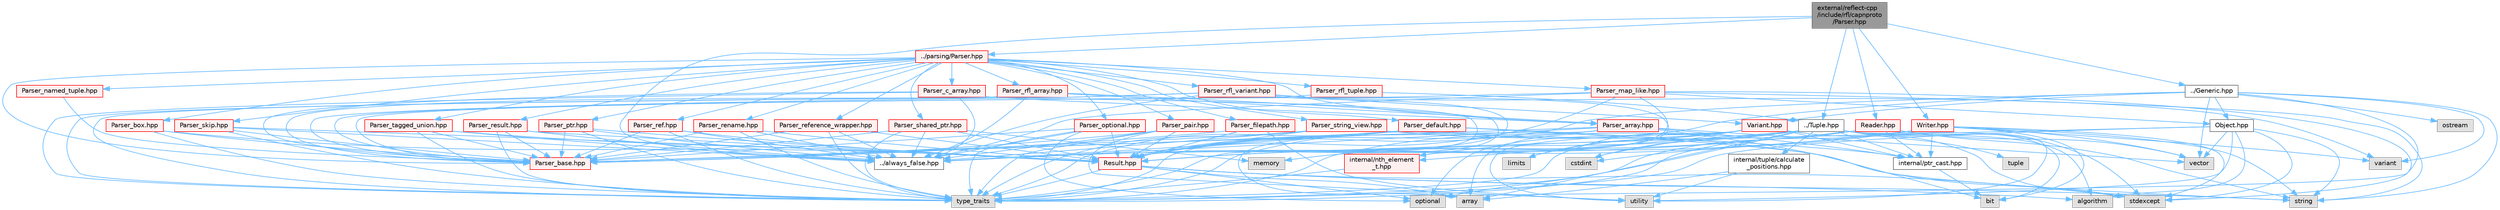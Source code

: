 digraph "external/reflect-cpp/include/rfl/capnproto/Parser.hpp"
{
 // LATEX_PDF_SIZE
  bgcolor="transparent";
  edge [fontname=Helvetica,fontsize=10,labelfontname=Helvetica,labelfontsize=10];
  node [fontname=Helvetica,fontsize=10,shape=box,height=0.2,width=0.4];
  Node1 [id="Node000001",label="external/reflect-cpp\l/include/rfl/capnproto\l/Parser.hpp",height=0.2,width=0.4,color="gray40", fillcolor="grey60", style="filled", fontcolor="black",tooltip=" "];
  Node1 -> Node2 [id="edge1_Node000001_Node000002",color="steelblue1",style="solid",tooltip=" "];
  Node2 [id="Node000002",label="../Generic.hpp",height=0.2,width=0.4,color="grey40", fillcolor="white", style="filled",URL="$_generic_8hpp.html",tooltip=" "];
  Node2 -> Node3 [id="edge2_Node000002_Node000003",color="steelblue1",style="solid",tooltip=" "];
  Node3 [id="Node000003",label="optional",height=0.2,width=0.4,color="grey60", fillcolor="#E0E0E0", style="filled",tooltip=" "];
  Node2 -> Node4 [id="edge3_Node000002_Node000004",color="steelblue1",style="solid",tooltip=" "];
  Node4 [id="Node000004",label="ostream",height=0.2,width=0.4,color="grey60", fillcolor="#E0E0E0", style="filled",tooltip=" "];
  Node2 -> Node5 [id="edge4_Node000002_Node000005",color="steelblue1",style="solid",tooltip=" "];
  Node5 [id="Node000005",label="string",height=0.2,width=0.4,color="grey60", fillcolor="#E0E0E0", style="filled",tooltip=" "];
  Node2 -> Node6 [id="edge5_Node000002_Node000006",color="steelblue1",style="solid",tooltip=" "];
  Node6 [id="Node000006",label="type_traits",height=0.2,width=0.4,color="grey60", fillcolor="#E0E0E0", style="filled",tooltip=" "];
  Node2 -> Node7 [id="edge6_Node000002_Node000007",color="steelblue1",style="solid",tooltip=" "];
  Node7 [id="Node000007",label="variant",height=0.2,width=0.4,color="grey60", fillcolor="#E0E0E0", style="filled",tooltip=" "];
  Node2 -> Node8 [id="edge7_Node000002_Node000008",color="steelblue1",style="solid",tooltip=" "];
  Node8 [id="Node000008",label="vector",height=0.2,width=0.4,color="grey60", fillcolor="#E0E0E0", style="filled",tooltip=" "];
  Node2 -> Node9 [id="edge8_Node000002_Node000009",color="steelblue1",style="solid",tooltip=" "];
  Node9 [id="Node000009",label="Object.hpp",height=0.2,width=0.4,color="grey40", fillcolor="white", style="filled",URL="$_object_8hpp.html",tooltip=" "];
  Node9 -> Node10 [id="edge9_Node000009_Node000010",color="steelblue1",style="solid",tooltip=" "];
  Node10 [id="Node000010",label="algorithm",height=0.2,width=0.4,color="grey60", fillcolor="#E0E0E0", style="filled",tooltip=" "];
  Node9 -> Node11 [id="edge10_Node000009_Node000011",color="steelblue1",style="solid",tooltip=" "];
  Node11 [id="Node000011",label="stdexcept",height=0.2,width=0.4,color="grey60", fillcolor="#E0E0E0", style="filled",tooltip=" "];
  Node9 -> Node5 [id="edge11_Node000009_Node000005",color="steelblue1",style="solid",tooltip=" "];
  Node9 -> Node6 [id="edge12_Node000009_Node000006",color="steelblue1",style="solid",tooltip=" "];
  Node9 -> Node12 [id="edge13_Node000009_Node000012",color="steelblue1",style="solid",tooltip=" "];
  Node12 [id="Node000012",label="utility",height=0.2,width=0.4,color="grey60", fillcolor="#E0E0E0", style="filled",tooltip=" "];
  Node9 -> Node8 [id="edge14_Node000009_Node000008",color="steelblue1",style="solid",tooltip=" "];
  Node9 -> Node13 [id="edge15_Node000009_Node000013",color="steelblue1",style="solid",tooltip=" "];
  Node13 [id="Node000013",label="Result.hpp",height=0.2,width=0.4,color="red", fillcolor="#FFF0F0", style="filled",URL="$_result_8hpp.html",tooltip=" "];
  Node13 -> Node10 [id="edge16_Node000013_Node000010",color="steelblue1",style="solid",tooltip=" "];
  Node13 -> Node14 [id="edge17_Node000013_Node000014",color="steelblue1",style="solid",tooltip=" "];
  Node14 [id="Node000014",label="array",height=0.2,width=0.4,color="grey60", fillcolor="#E0E0E0", style="filled",tooltip=" "];
  Node13 -> Node3 [id="edge18_Node000013_Node000003",color="steelblue1",style="solid",tooltip=" "];
  Node13 -> Node11 [id="edge19_Node000013_Node000011",color="steelblue1",style="solid",tooltip=" "];
  Node13 -> Node5 [id="edge20_Node000013_Node000005",color="steelblue1",style="solid",tooltip=" "];
  Node13 -> Node6 [id="edge21_Node000013_Node000006",color="steelblue1",style="solid",tooltip=" "];
  Node2 -> Node13 [id="edge22_Node000002_Node000013",color="steelblue1",style="solid",tooltip=" "];
  Node2 -> Node18 [id="edge23_Node000002_Node000018",color="steelblue1",style="solid",tooltip=" "];
  Node18 [id="Node000018",label="Variant.hpp",height=0.2,width=0.4,color="red", fillcolor="#FFF0F0", style="filled",URL="$_variant_8hpp.html",tooltip=" "];
  Node18 -> Node14 [id="edge24_Node000018_Node000014",color="steelblue1",style="solid",tooltip=" "];
  Node18 -> Node19 [id="edge25_Node000018_Node000019",color="steelblue1",style="solid",tooltip=" "];
  Node19 [id="Node000019",label="cstdint",height=0.2,width=0.4,color="grey60", fillcolor="#E0E0E0", style="filled",tooltip=" "];
  Node18 -> Node20 [id="edge26_Node000018_Node000020",color="steelblue1",style="solid",tooltip=" "];
  Node20 [id="Node000020",label="limits",height=0.2,width=0.4,color="grey60", fillcolor="#E0E0E0", style="filled",tooltip=" "];
  Node18 -> Node3 [id="edge27_Node000018_Node000003",color="steelblue1",style="solid",tooltip=" "];
  Node18 -> Node11 [id="edge28_Node000018_Node000011",color="steelblue1",style="solid",tooltip=" "];
  Node18 -> Node6 [id="edge29_Node000018_Node000006",color="steelblue1",style="solid",tooltip=" "];
  Node18 -> Node12 [id="edge30_Node000018_Node000012",color="steelblue1",style="solid",tooltip=" "];
  Node18 -> Node22 [id="edge31_Node000018_Node000022",color="steelblue1",style="solid",tooltip=" "];
  Node22 [id="Node000022",label="internal/nth_element\l_t.hpp",height=0.2,width=0.4,color="red", fillcolor="#FFF0F0", style="filled",URL="$nth__element__t_8hpp.html",tooltip=" "];
  Node22 -> Node6 [id="edge32_Node000022_Node000006",color="steelblue1",style="solid",tooltip=" "];
  Node18 -> Node28 [id="edge33_Node000018_Node000028",color="steelblue1",style="solid",tooltip=" "];
  Node28 [id="Node000028",label="internal/ptr_cast.hpp",height=0.2,width=0.4,color="grey40", fillcolor="white", style="filled",URL="$ptr__cast_8hpp.html",tooltip=" "];
  Node28 -> Node29 [id="edge34_Node000028_Node000029",color="steelblue1",style="solid",tooltip=" "];
  Node29 [id="Node000029",label="bit",height=0.2,width=0.4,color="grey60", fillcolor="#E0E0E0", style="filled",tooltip=" "];
  Node1 -> Node30 [id="edge35_Node000001_Node000030",color="steelblue1",style="solid",tooltip=" "];
  Node30 [id="Node000030",label="../Tuple.hpp",height=0.2,width=0.4,color="grey40", fillcolor="white", style="filled",URL="$_tuple_8hpp.html",tooltip=" "];
  Node30 -> Node10 [id="edge36_Node000030_Node000010",color="steelblue1",style="solid",tooltip=" "];
  Node30 -> Node14 [id="edge37_Node000030_Node000014",color="steelblue1",style="solid",tooltip=" "];
  Node30 -> Node29 [id="edge38_Node000030_Node000029",color="steelblue1",style="solid",tooltip=" "];
  Node30 -> Node19 [id="edge39_Node000030_Node000019",color="steelblue1",style="solid",tooltip=" "];
  Node30 -> Node20 [id="edge40_Node000030_Node000020",color="steelblue1",style="solid",tooltip=" "];
  Node30 -> Node31 [id="edge41_Node000030_Node000031",color="steelblue1",style="solid",tooltip=" "];
  Node31 [id="Node000031",label="memory",height=0.2,width=0.4,color="grey60", fillcolor="#E0E0E0", style="filled",tooltip=" "];
  Node30 -> Node3 [id="edge42_Node000030_Node000003",color="steelblue1",style="solid",tooltip=" "];
  Node30 -> Node11 [id="edge43_Node000030_Node000011",color="steelblue1",style="solid",tooltip=" "];
  Node30 -> Node24 [id="edge44_Node000030_Node000024",color="steelblue1",style="solid",tooltip=" "];
  Node24 [id="Node000024",label="tuple",height=0.2,width=0.4,color="grey60", fillcolor="#E0E0E0", style="filled",tooltip=" "];
  Node30 -> Node6 [id="edge45_Node000030_Node000006",color="steelblue1",style="solid",tooltip=" "];
  Node30 -> Node12 [id="edge46_Node000030_Node000012",color="steelblue1",style="solid",tooltip=" "];
  Node30 -> Node22 [id="edge47_Node000030_Node000022",color="steelblue1",style="solid",tooltip=" "];
  Node30 -> Node28 [id="edge48_Node000030_Node000028",color="steelblue1",style="solid",tooltip=" "];
  Node30 -> Node32 [id="edge49_Node000030_Node000032",color="steelblue1",style="solid",tooltip=" "];
  Node32 [id="Node000032",label="internal/tuple/calculate\l_positions.hpp",height=0.2,width=0.4,color="grey40", fillcolor="white", style="filled",URL="$calculate__positions_8hpp.html",tooltip=" "];
  Node32 -> Node14 [id="edge50_Node000032_Node000014",color="steelblue1",style="solid",tooltip=" "];
  Node32 -> Node12 [id="edge51_Node000032_Node000012",color="steelblue1",style="solid",tooltip=" "];
  Node1 -> Node33 [id="edge52_Node000001_Node000033",color="steelblue1",style="solid",tooltip=" "];
  Node33 [id="Node000033",label="../always_false.hpp",height=0.2,width=0.4,color="grey40", fillcolor="white", style="filled",URL="$always__false_8hpp.html",tooltip=" "];
  Node1 -> Node34 [id="edge53_Node000001_Node000034",color="steelblue1",style="solid",tooltip=" "];
  Node34 [id="Node000034",label="../parsing/Parser.hpp",height=0.2,width=0.4,color="red", fillcolor="#FFF0F0", style="filled",URL="$parsing_2_parser_8hpp.html",tooltip=" "];
  Node34 -> Node35 [id="edge54_Node000034_Node000035",color="steelblue1",style="solid",tooltip=" "];
  Node35 [id="Node000035",label="Parser_array.hpp",height=0.2,width=0.4,color="red", fillcolor="#FFF0F0", style="filled",URL="$_parser__array_8hpp.html",tooltip=" "];
  Node35 -> Node14 [id="edge55_Node000035_Node000014",color="steelblue1",style="solid",tooltip=" "];
  Node35 -> Node29 [id="edge56_Node000035_Node000029",color="steelblue1",style="solid",tooltip=" "];
  Node35 -> Node6 [id="edge57_Node000035_Node000006",color="steelblue1",style="solid",tooltip=" "];
  Node35 -> Node8 [id="edge58_Node000035_Node000008",color="steelblue1",style="solid",tooltip=" "];
  Node35 -> Node13 [id="edge59_Node000035_Node000013",color="steelblue1",style="solid",tooltip=" "];
  Node35 -> Node33 [id="edge60_Node000035_Node000033",color="steelblue1",style="solid",tooltip=" "];
  Node35 -> Node28 [id="edge61_Node000035_Node000028",color="steelblue1",style="solid",tooltip=" "];
  Node35 -> Node44 [id="edge62_Node000035_Node000044",color="steelblue1",style="solid",tooltip=" "];
  Node44 [id="Node000044",label="Parser_base.hpp",height=0.2,width=0.4,color="red", fillcolor="#FFF0F0", style="filled",URL="$_parser__base_8hpp.html",tooltip=" "];
  Node34 -> Node44 [id="edge63_Node000034_Node000044",color="steelblue1",style="solid",tooltip=" "];
  Node34 -> Node64 [id="edge64_Node000034_Node000064",color="steelblue1",style="solid",tooltip=" "];
  Node64 [id="Node000064",label="Parser_box.hpp",height=0.2,width=0.4,color="red", fillcolor="#FFF0F0", style="filled",URL="$_parser__box_8hpp.html",tooltip=" "];
  Node64 -> Node6 [id="edge65_Node000064_Node000006",color="steelblue1",style="solid",tooltip=" "];
  Node64 -> Node13 [id="edge66_Node000064_Node000013",color="steelblue1",style="solid",tooltip=" "];
  Node64 -> Node44 [id="edge67_Node000064_Node000044",color="steelblue1",style="solid",tooltip=" "];
  Node34 -> Node66 [id="edge68_Node000034_Node000066",color="steelblue1",style="solid",tooltip=" "];
  Node66 [id="Node000066",label="Parser_c_array.hpp",height=0.2,width=0.4,color="red", fillcolor="#FFF0F0", style="filled",URL="$_parser__c__array_8hpp.html",tooltip=" "];
  Node66 -> Node6 [id="edge69_Node000066_Node000006",color="steelblue1",style="solid",tooltip=" "];
  Node66 -> Node13 [id="edge70_Node000066_Node000013",color="steelblue1",style="solid",tooltip=" "];
  Node66 -> Node33 [id="edge71_Node000066_Node000033",color="steelblue1",style="solid",tooltip=" "];
  Node66 -> Node35 [id="edge72_Node000066_Node000035",color="steelblue1",style="solid",tooltip=" "];
  Node66 -> Node44 [id="edge73_Node000066_Node000044",color="steelblue1",style="solid",tooltip=" "];
  Node34 -> Node67 [id="edge74_Node000034_Node000067",color="steelblue1",style="solid",tooltip=" "];
  Node67 [id="Node000067",label="Parser_default.hpp",height=0.2,width=0.4,color="red", fillcolor="#FFF0F0", style="filled",URL="$_parser__default_8hpp.html",tooltip=" "];
  Node67 -> Node11 [id="edge75_Node000067_Node000011",color="steelblue1",style="solid",tooltip=" "];
  Node67 -> Node6 [id="edge76_Node000067_Node000006",color="steelblue1",style="solid",tooltip=" "];
  Node67 -> Node13 [id="edge77_Node000067_Node000013",color="steelblue1",style="solid",tooltip=" "];
  Node67 -> Node33 [id="edge78_Node000067_Node000033",color="steelblue1",style="solid",tooltip=" "];
  Node67 -> Node28 [id="edge79_Node000067_Node000028",color="steelblue1",style="solid",tooltip=" "];
  Node67 -> Node44 [id="edge80_Node000067_Node000044",color="steelblue1",style="solid",tooltip=" "];
  Node34 -> Node170 [id="edge81_Node000034_Node000170",color="steelblue1",style="solid",tooltip=" "];
  Node170 [id="Node000170",label="Parser_filepath.hpp",height=0.2,width=0.4,color="red", fillcolor="#FFF0F0", style="filled",URL="$_parser__filepath_8hpp.html",tooltip=" "];
  Node170 -> Node12 [id="edge82_Node000170_Node000012",color="steelblue1",style="solid",tooltip=" "];
  Node170 -> Node13 [id="edge83_Node000170_Node000013",color="steelblue1",style="solid",tooltip=" "];
  Node170 -> Node44 [id="edge84_Node000170_Node000044",color="steelblue1",style="solid",tooltip=" "];
  Node34 -> Node172 [id="edge85_Node000034_Node000172",color="steelblue1",style="solid",tooltip=" "];
  Node172 [id="Node000172",label="Parser_map_like.hpp",height=0.2,width=0.4,color="red", fillcolor="#FFF0F0", style="filled",URL="$_parser__map__like_8hpp.html",tooltip=" "];
  Node172 -> Node11 [id="edge86_Node000172_Node000011",color="steelblue1",style="solid",tooltip=" "];
  Node172 -> Node5 [id="edge87_Node000172_Node000005",color="steelblue1",style="solid",tooltip=" "];
  Node172 -> Node6 [id="edge88_Node000172_Node000006",color="steelblue1",style="solid",tooltip=" "];
  Node172 -> Node9 [id="edge89_Node000172_Node000009",color="steelblue1",style="solid",tooltip=" "];
  Node172 -> Node13 [id="edge90_Node000172_Node000013",color="steelblue1",style="solid",tooltip=" "];
  Node172 -> Node33 [id="edge91_Node000172_Node000033",color="steelblue1",style="solid",tooltip=" "];
  Node172 -> Node44 [id="edge92_Node000172_Node000044",color="steelblue1",style="solid",tooltip=" "];
  Node34 -> Node178 [id="edge93_Node000034_Node000178",color="steelblue1",style="solid",tooltip=" "];
  Node178 [id="Node000178",label="Parser_named_tuple.hpp",height=0.2,width=0.4,color="red", fillcolor="#FFF0F0", style="filled",URL="$_parser__named__tuple_8hpp.html",tooltip=" "];
  Node178 -> Node44 [id="edge94_Node000178_Node000044",color="steelblue1",style="solid",tooltip=" "];
  Node34 -> Node198 [id="edge95_Node000034_Node000198",color="steelblue1",style="solid",tooltip=" "];
  Node198 [id="Node000198",label="Parser_optional.hpp",height=0.2,width=0.4,color="red", fillcolor="#FFF0F0", style="filled",URL="$_parser__optional_8hpp.html",tooltip=" "];
  Node198 -> Node3 [id="edge96_Node000198_Node000003",color="steelblue1",style="solid",tooltip=" "];
  Node198 -> Node6 [id="edge97_Node000198_Node000006",color="steelblue1",style="solid",tooltip=" "];
  Node198 -> Node13 [id="edge98_Node000198_Node000013",color="steelblue1",style="solid",tooltip=" "];
  Node198 -> Node33 [id="edge99_Node000198_Node000033",color="steelblue1",style="solid",tooltip=" "];
  Node198 -> Node44 [id="edge100_Node000198_Node000044",color="steelblue1",style="solid",tooltip=" "];
  Node34 -> Node200 [id="edge101_Node000034_Node000200",color="steelblue1",style="solid",tooltip=" "];
  Node200 [id="Node000200",label="Parser_pair.hpp",height=0.2,width=0.4,color="red", fillcolor="#FFF0F0", style="filled",URL="$_parser__pair_8hpp.html",tooltip=" "];
  Node200 -> Node6 [id="edge102_Node000200_Node000006",color="steelblue1",style="solid",tooltip=" "];
  Node200 -> Node12 [id="edge103_Node000200_Node000012",color="steelblue1",style="solid",tooltip=" "];
  Node200 -> Node13 [id="edge104_Node000200_Node000013",color="steelblue1",style="solid",tooltip=" "];
  Node200 -> Node33 [id="edge105_Node000200_Node000033",color="steelblue1",style="solid",tooltip=" "];
  Node200 -> Node44 [id="edge106_Node000200_Node000044",color="steelblue1",style="solid",tooltip=" "];
  Node34 -> Node201 [id="edge107_Node000034_Node000201",color="steelblue1",style="solid",tooltip=" "];
  Node201 [id="Node000201",label="Parser_ptr.hpp",height=0.2,width=0.4,color="red", fillcolor="#FFF0F0", style="filled",URL="$_parser__ptr_8hpp.html",tooltip=" "];
  Node201 -> Node6 [id="edge108_Node000201_Node000006",color="steelblue1",style="solid",tooltip=" "];
  Node201 -> Node13 [id="edge109_Node000201_Node000013",color="steelblue1",style="solid",tooltip=" "];
  Node201 -> Node33 [id="edge110_Node000201_Node000033",color="steelblue1",style="solid",tooltip=" "];
  Node201 -> Node44 [id="edge111_Node000201_Node000044",color="steelblue1",style="solid",tooltip=" "];
  Node34 -> Node202 [id="edge112_Node000034_Node000202",color="steelblue1",style="solid",tooltip=" "];
  Node202 [id="Node000202",label="Parser_ref.hpp",height=0.2,width=0.4,color="red", fillcolor="#FFF0F0", style="filled",URL="$_parser__ref_8hpp.html",tooltip=" "];
  Node202 -> Node6 [id="edge113_Node000202_Node000006",color="steelblue1",style="solid",tooltip=" "];
  Node202 -> Node13 [id="edge114_Node000202_Node000013",color="steelblue1",style="solid",tooltip=" "];
  Node202 -> Node33 [id="edge115_Node000202_Node000033",color="steelblue1",style="solid",tooltip=" "];
  Node202 -> Node44 [id="edge116_Node000202_Node000044",color="steelblue1",style="solid",tooltip=" "];
  Node34 -> Node203 [id="edge117_Node000034_Node000203",color="steelblue1",style="solid",tooltip=" "];
  Node203 [id="Node000203",label="Parser_reference_wrapper.hpp",height=0.2,width=0.4,color="red", fillcolor="#FFF0F0", style="filled",URL="$_parser__reference__wrapper_8hpp.html",tooltip=" "];
  Node203 -> Node6 [id="edge118_Node000203_Node000006",color="steelblue1",style="solid",tooltip=" "];
  Node203 -> Node13 [id="edge119_Node000203_Node000013",color="steelblue1",style="solid",tooltip=" "];
  Node203 -> Node33 [id="edge120_Node000203_Node000033",color="steelblue1",style="solid",tooltip=" "];
  Node203 -> Node44 [id="edge121_Node000203_Node000044",color="steelblue1",style="solid",tooltip=" "];
  Node34 -> Node204 [id="edge122_Node000034_Node000204",color="steelblue1",style="solid",tooltip=" "];
  Node204 [id="Node000204",label="Parser_rename.hpp",height=0.2,width=0.4,color="red", fillcolor="#FFF0F0", style="filled",URL="$_parser__rename_8hpp.html",tooltip=" "];
  Node204 -> Node6 [id="edge123_Node000204_Node000006",color="steelblue1",style="solid",tooltip=" "];
  Node204 -> Node13 [id="edge124_Node000204_Node000013",color="steelblue1",style="solid",tooltip=" "];
  Node204 -> Node33 [id="edge125_Node000204_Node000033",color="steelblue1",style="solid",tooltip=" "];
  Node204 -> Node44 [id="edge126_Node000204_Node000044",color="steelblue1",style="solid",tooltip=" "];
  Node34 -> Node205 [id="edge127_Node000034_Node000205",color="steelblue1",style="solid",tooltip=" "];
  Node205 [id="Node000205",label="Parser_result.hpp",height=0.2,width=0.4,color="red", fillcolor="#FFF0F0", style="filled",URL="$_parser__result_8hpp.html",tooltip=" "];
  Node205 -> Node6 [id="edge128_Node000205_Node000006",color="steelblue1",style="solid",tooltip=" "];
  Node205 -> Node13 [id="edge129_Node000205_Node000013",color="steelblue1",style="solid",tooltip=" "];
  Node205 -> Node33 [id="edge130_Node000205_Node000033",color="steelblue1",style="solid",tooltip=" "];
  Node205 -> Node44 [id="edge131_Node000205_Node000044",color="steelblue1",style="solid",tooltip=" "];
  Node34 -> Node206 [id="edge132_Node000034_Node000206",color="steelblue1",style="solid",tooltip=" "];
  Node206 [id="Node000206",label="Parser_rfl_array.hpp",height=0.2,width=0.4,color="red", fillcolor="#FFF0F0", style="filled",URL="$_parser__rfl__array_8hpp.html",tooltip=" "];
  Node206 -> Node6 [id="edge133_Node000206_Node000006",color="steelblue1",style="solid",tooltip=" "];
  Node206 -> Node13 [id="edge134_Node000206_Node000013",color="steelblue1",style="solid",tooltip=" "];
  Node206 -> Node33 [id="edge135_Node000206_Node000033",color="steelblue1",style="solid",tooltip=" "];
  Node206 -> Node35 [id="edge136_Node000206_Node000035",color="steelblue1",style="solid",tooltip=" "];
  Node206 -> Node44 [id="edge137_Node000206_Node000044",color="steelblue1",style="solid",tooltip=" "];
  Node34 -> Node207 [id="edge138_Node000034_Node000207",color="steelblue1",style="solid",tooltip=" "];
  Node207 [id="Node000207",label="Parser_rfl_tuple.hpp",height=0.2,width=0.4,color="red", fillcolor="#FFF0F0", style="filled",URL="$_parser__rfl__tuple_8hpp.html",tooltip=" "];
  Node207 -> Node30 [id="edge139_Node000207_Node000030",color="steelblue1",style="solid",tooltip=" "];
  Node207 -> Node44 [id="edge140_Node000207_Node000044",color="steelblue1",style="solid",tooltip=" "];
  Node34 -> Node213 [id="edge141_Node000034_Node000213",color="steelblue1",style="solid",tooltip=" "];
  Node213 [id="Node000213",label="Parser_rfl_variant.hpp",height=0.2,width=0.4,color="red", fillcolor="#FFF0F0", style="filled",URL="$_parser__rfl__variant_8hpp.html",tooltip=" "];
  Node213 -> Node6 [id="edge142_Node000213_Node000006",color="steelblue1",style="solid",tooltip=" "];
  Node213 -> Node7 [id="edge143_Node000213_Node000007",color="steelblue1",style="solid",tooltip=" "];
  Node213 -> Node13 [id="edge144_Node000213_Node000013",color="steelblue1",style="solid",tooltip=" "];
  Node213 -> Node18 [id="edge145_Node000213_Node000018",color="steelblue1",style="solid",tooltip=" "];
  Node213 -> Node33 [id="edge146_Node000213_Node000033",color="steelblue1",style="solid",tooltip=" "];
  Node213 -> Node22 [id="edge147_Node000213_Node000022",color="steelblue1",style="solid",tooltip=" "];
  Node213 -> Node44 [id="edge148_Node000213_Node000044",color="steelblue1",style="solid",tooltip=" "];
  Node34 -> Node225 [id="edge149_Node000034_Node000225",color="steelblue1",style="solid",tooltip=" "];
  Node225 [id="Node000225",label="Parser_shared_ptr.hpp",height=0.2,width=0.4,color="red", fillcolor="#FFF0F0", style="filled",URL="$_parser__shared__ptr_8hpp.html",tooltip=" "];
  Node225 -> Node31 [id="edge150_Node000225_Node000031",color="steelblue1",style="solid",tooltip=" "];
  Node225 -> Node6 [id="edge151_Node000225_Node000006",color="steelblue1",style="solid",tooltip=" "];
  Node225 -> Node13 [id="edge152_Node000225_Node000013",color="steelblue1",style="solid",tooltip=" "];
  Node225 -> Node33 [id="edge153_Node000225_Node000033",color="steelblue1",style="solid",tooltip=" "];
  Node225 -> Node44 [id="edge154_Node000225_Node000044",color="steelblue1",style="solid",tooltip=" "];
  Node34 -> Node227 [id="edge155_Node000034_Node000227",color="steelblue1",style="solid",tooltip=" "];
  Node227 [id="Node000227",label="Parser_skip.hpp",height=0.2,width=0.4,color="red", fillcolor="#FFF0F0", style="filled",URL="$_parser__skip_8hpp.html",tooltip=" "];
  Node227 -> Node6 [id="edge156_Node000227_Node000006",color="steelblue1",style="solid",tooltip=" "];
  Node227 -> Node13 [id="edge157_Node000227_Node000013",color="steelblue1",style="solid",tooltip=" "];
  Node227 -> Node33 [id="edge158_Node000227_Node000033",color="steelblue1",style="solid",tooltip=" "];
  Node227 -> Node44 [id="edge159_Node000227_Node000044",color="steelblue1",style="solid",tooltip=" "];
  Node34 -> Node228 [id="edge160_Node000034_Node000228",color="steelblue1",style="solid",tooltip=" "];
  Node228 [id="Node000228",label="Parser_string_view.hpp",height=0.2,width=0.4,color="red", fillcolor="#FFF0F0", style="filled",URL="$_parser__string__view_8hpp.html",tooltip=" "];
  Node228 -> Node5 [id="edge161_Node000228_Node000005",color="steelblue1",style="solid",tooltip=" "];
  Node228 -> Node6 [id="edge162_Node000228_Node000006",color="steelblue1",style="solid",tooltip=" "];
  Node228 -> Node13 [id="edge163_Node000228_Node000013",color="steelblue1",style="solid",tooltip=" "];
  Node228 -> Node33 [id="edge164_Node000228_Node000033",color="steelblue1",style="solid",tooltip=" "];
  Node228 -> Node44 [id="edge165_Node000228_Node000044",color="steelblue1",style="solid",tooltip=" "];
  Node34 -> Node229 [id="edge166_Node000034_Node000229",color="steelblue1",style="solid",tooltip=" "];
  Node229 [id="Node000229",label="Parser_tagged_union.hpp",height=0.2,width=0.4,color="red", fillcolor="#FFF0F0", style="filled",URL="$_parser__tagged__union_8hpp.html",tooltip=" "];
  Node229 -> Node6 [id="edge167_Node000229_Node000006",color="steelblue1",style="solid",tooltip=" "];
  Node229 -> Node13 [id="edge168_Node000229_Node000013",color="steelblue1",style="solid",tooltip=" "];
  Node229 -> Node33 [id="edge169_Node000229_Node000033",color="steelblue1",style="solid",tooltip=" "];
  Node229 -> Node44 [id="edge170_Node000229_Node000044",color="steelblue1",style="solid",tooltip=" "];
  Node1 -> Node243 [id="edge171_Node000001_Node000243",color="steelblue1",style="solid",tooltip=" "];
  Node243 [id="Node000243",label="Reader.hpp",height=0.2,width=0.4,color="red", fillcolor="#FFF0F0", style="filled",URL="$capnproto_2_reader_8hpp.html",tooltip=" "];
  Node243 -> Node5 [id="edge172_Node000243_Node000005",color="steelblue1",style="solid",tooltip=" "];
  Node243 -> Node6 [id="edge173_Node000243_Node000006",color="steelblue1",style="solid",tooltip=" "];
  Node243 -> Node8 [id="edge174_Node000243_Node000008",color="steelblue1",style="solid",tooltip=" "];
  Node243 -> Node13 [id="edge175_Node000243_Node000013",color="steelblue1",style="solid",tooltip=" "];
  Node243 -> Node33 [id="edge176_Node000243_Node000033",color="steelblue1",style="solid",tooltip=" "];
  Node243 -> Node28 [id="edge177_Node000243_Node000028",color="steelblue1",style="solid",tooltip=" "];
  Node1 -> Node246 [id="edge178_Node000001_Node000246",color="steelblue1",style="solid",tooltip=" "];
  Node246 [id="Node000246",label="Writer.hpp",height=0.2,width=0.4,color="red", fillcolor="#FFF0F0", style="filled",URL="$capnproto_2_writer_8hpp.html",tooltip=" "];
  Node246 -> Node29 [id="edge179_Node000246_Node000029",color="steelblue1",style="solid",tooltip=" "];
  Node246 -> Node19 [id="edge180_Node000246_Node000019",color="steelblue1",style="solid",tooltip=" "];
  Node246 -> Node11 [id="edge181_Node000246_Node000011",color="steelblue1",style="solid",tooltip=" "];
  Node246 -> Node5 [id="edge182_Node000246_Node000005",color="steelblue1",style="solid",tooltip=" "];
  Node246 -> Node6 [id="edge183_Node000246_Node000006",color="steelblue1",style="solid",tooltip=" "];
  Node246 -> Node7 [id="edge184_Node000246_Node000007",color="steelblue1",style="solid",tooltip=" "];
  Node246 -> Node8 [id="edge185_Node000246_Node000008",color="steelblue1",style="solid",tooltip=" "];
  Node246 -> Node13 [id="edge186_Node000246_Node000013",color="steelblue1",style="solid",tooltip=" "];
  Node246 -> Node33 [id="edge187_Node000246_Node000033",color="steelblue1",style="solid",tooltip=" "];
  Node246 -> Node28 [id="edge188_Node000246_Node000028",color="steelblue1",style="solid",tooltip=" "];
}
